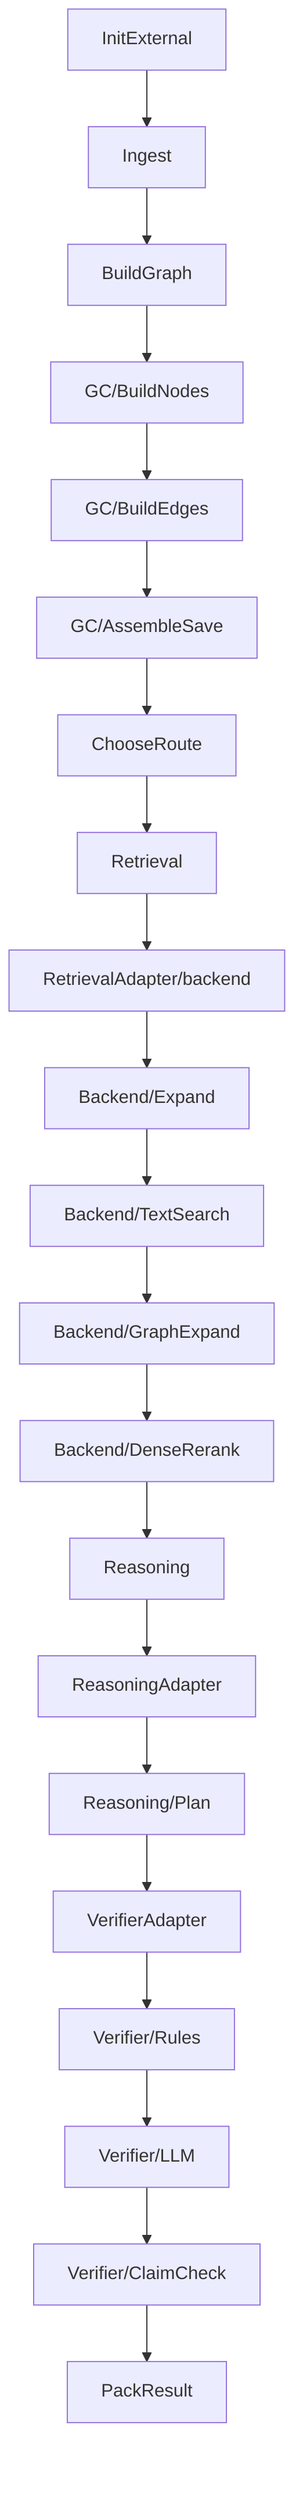 flowchart TD
  InitExternal["InitExternal"]
  Ingest["Ingest"]
  BuildGraph["BuildGraph"]
  GC/BuildNodes["GC/BuildNodes"]
  GC/BuildEdges["GC/BuildEdges"]
  GC/AssembleSave["GC/AssembleSave"]
  ChooseRoute["ChooseRoute"]
  Retrieval["Retrieval"]
  RetrievalAdapter/backend["RetrievalAdapter/backend"]
  Backend/Expand["Backend/Expand"]
  Backend/TextSearch["Backend/TextSearch"]
  Backend/GraphExpand["Backend/GraphExpand"]
  Backend/DenseRerank["Backend/DenseRerank"]
  Reasoning["Reasoning"]
  ReasoningAdapter["ReasoningAdapter"]
  Reasoning/Plan["Reasoning/Plan"]
  VerifierAdapter["VerifierAdapter"]
  Verifier/Rules["Verifier/Rules"]
  Verifier/LLM["Verifier/LLM"]
  Verifier/ClaimCheck["Verifier/ClaimCheck"]
  PackResult["PackResult"]
  InitExternal --> Ingest
  Ingest --> BuildGraph
  BuildGraph --> GC/BuildNodes
  GC/BuildNodes --> GC/BuildEdges
  GC/BuildEdges --> GC/AssembleSave
  GC/AssembleSave --> ChooseRoute
  ChooseRoute --> Retrieval
  Retrieval --> RetrievalAdapter/backend
  RetrievalAdapter/backend --> Backend/Expand
  Backend/Expand --> Backend/TextSearch
  Backend/TextSearch --> Backend/GraphExpand
  Backend/GraphExpand --> Backend/DenseRerank
  Backend/DenseRerank --> Reasoning
  Reasoning --> ReasoningAdapter
  ReasoningAdapter --> Reasoning/Plan
  Reasoning/Plan --> VerifierAdapter
  VerifierAdapter --> Verifier/Rules
  Verifier/Rules --> Verifier/LLM
  Verifier/LLM --> Verifier/ClaimCheck
  Verifier/ClaimCheck --> PackResult